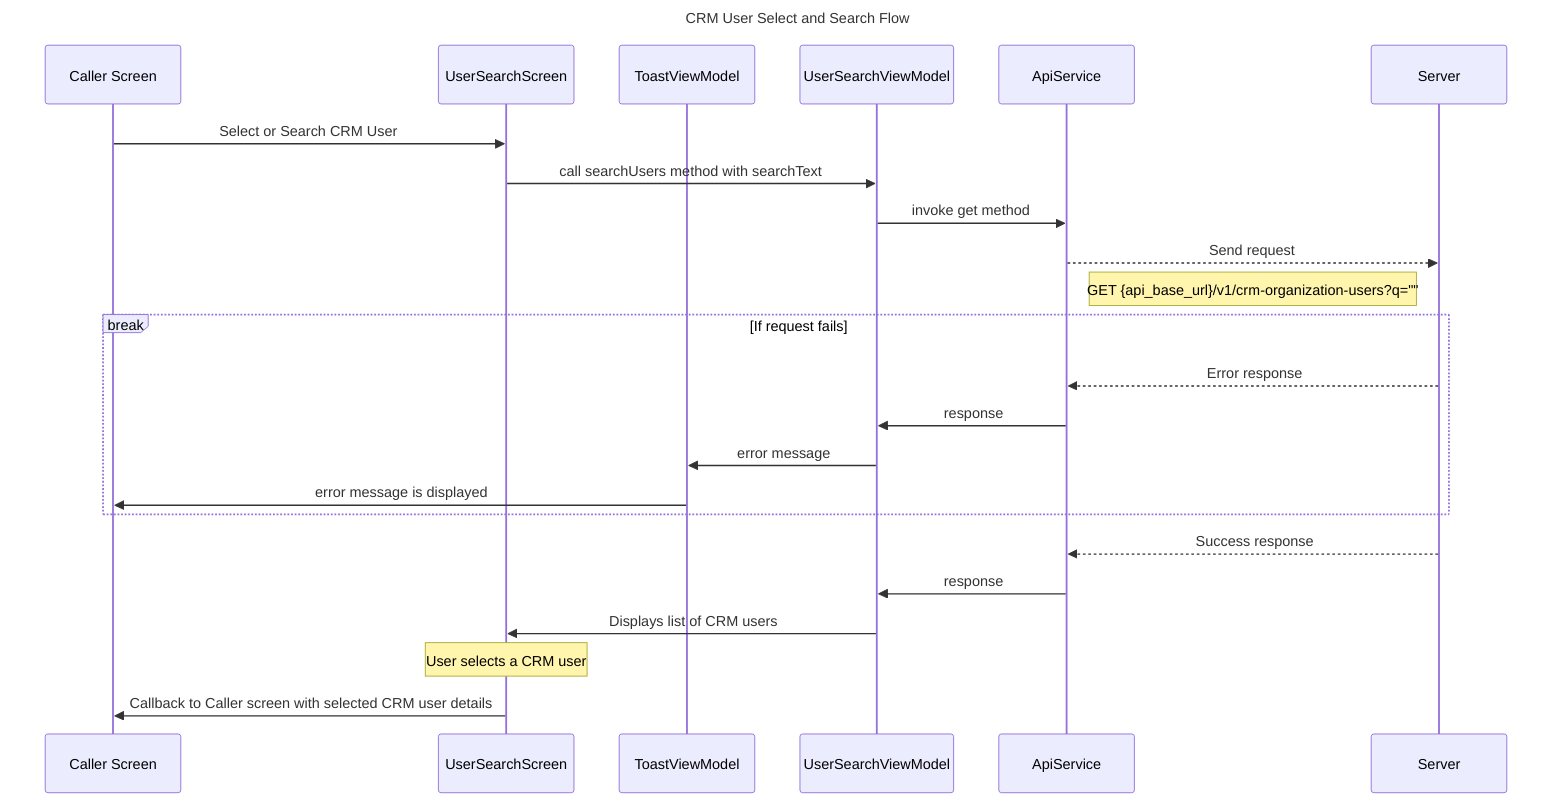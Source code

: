 sequenceDiagram
    title CRM User Select and Search Flow

    participant CS as Caller Screen
    participant USS as UserSearchScreen
    participant TVM as ToastViewModel
    participant USVM as UserSearchViewModel
    participant AS as ApiService
    participant S as Server

    CS->>USS: Select or Search CRM User
    USS->>USVM: call searchUsers method with searchText
    USVM->>AS: invoke get method
    AS-->>S: Send request
    note right of AS: GET {api_base_url}/v1/crm-organization-users?q=""

    break If request fails
        S-->>AS: Error response
        AS->>USVM: response
        USVM->>TVM: error message
        TVM->>CS: error message is displayed
    end
    
    S-->>AS: Success response
    AS->>USVM: response
    USVM->>USS: Displays list of CRM users
    note over USS: User selects a CRM user
    USS->>CS: Callback to Caller screen with selected CRM user details